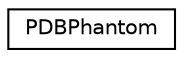 digraph "Graphical Class Hierarchy"
{
  edge [fontname="Helvetica",fontsize="10",labelfontname="Helvetica",labelfontsize="10"];
  node [fontname="Helvetica",fontsize="10",shape=record];
  rankdir="LR";
  Node0 [label="PDBPhantom",height=0.2,width=0.4,color="black", fillcolor="white", style="filled",URL="$classPDBPhantom.html"];
}
